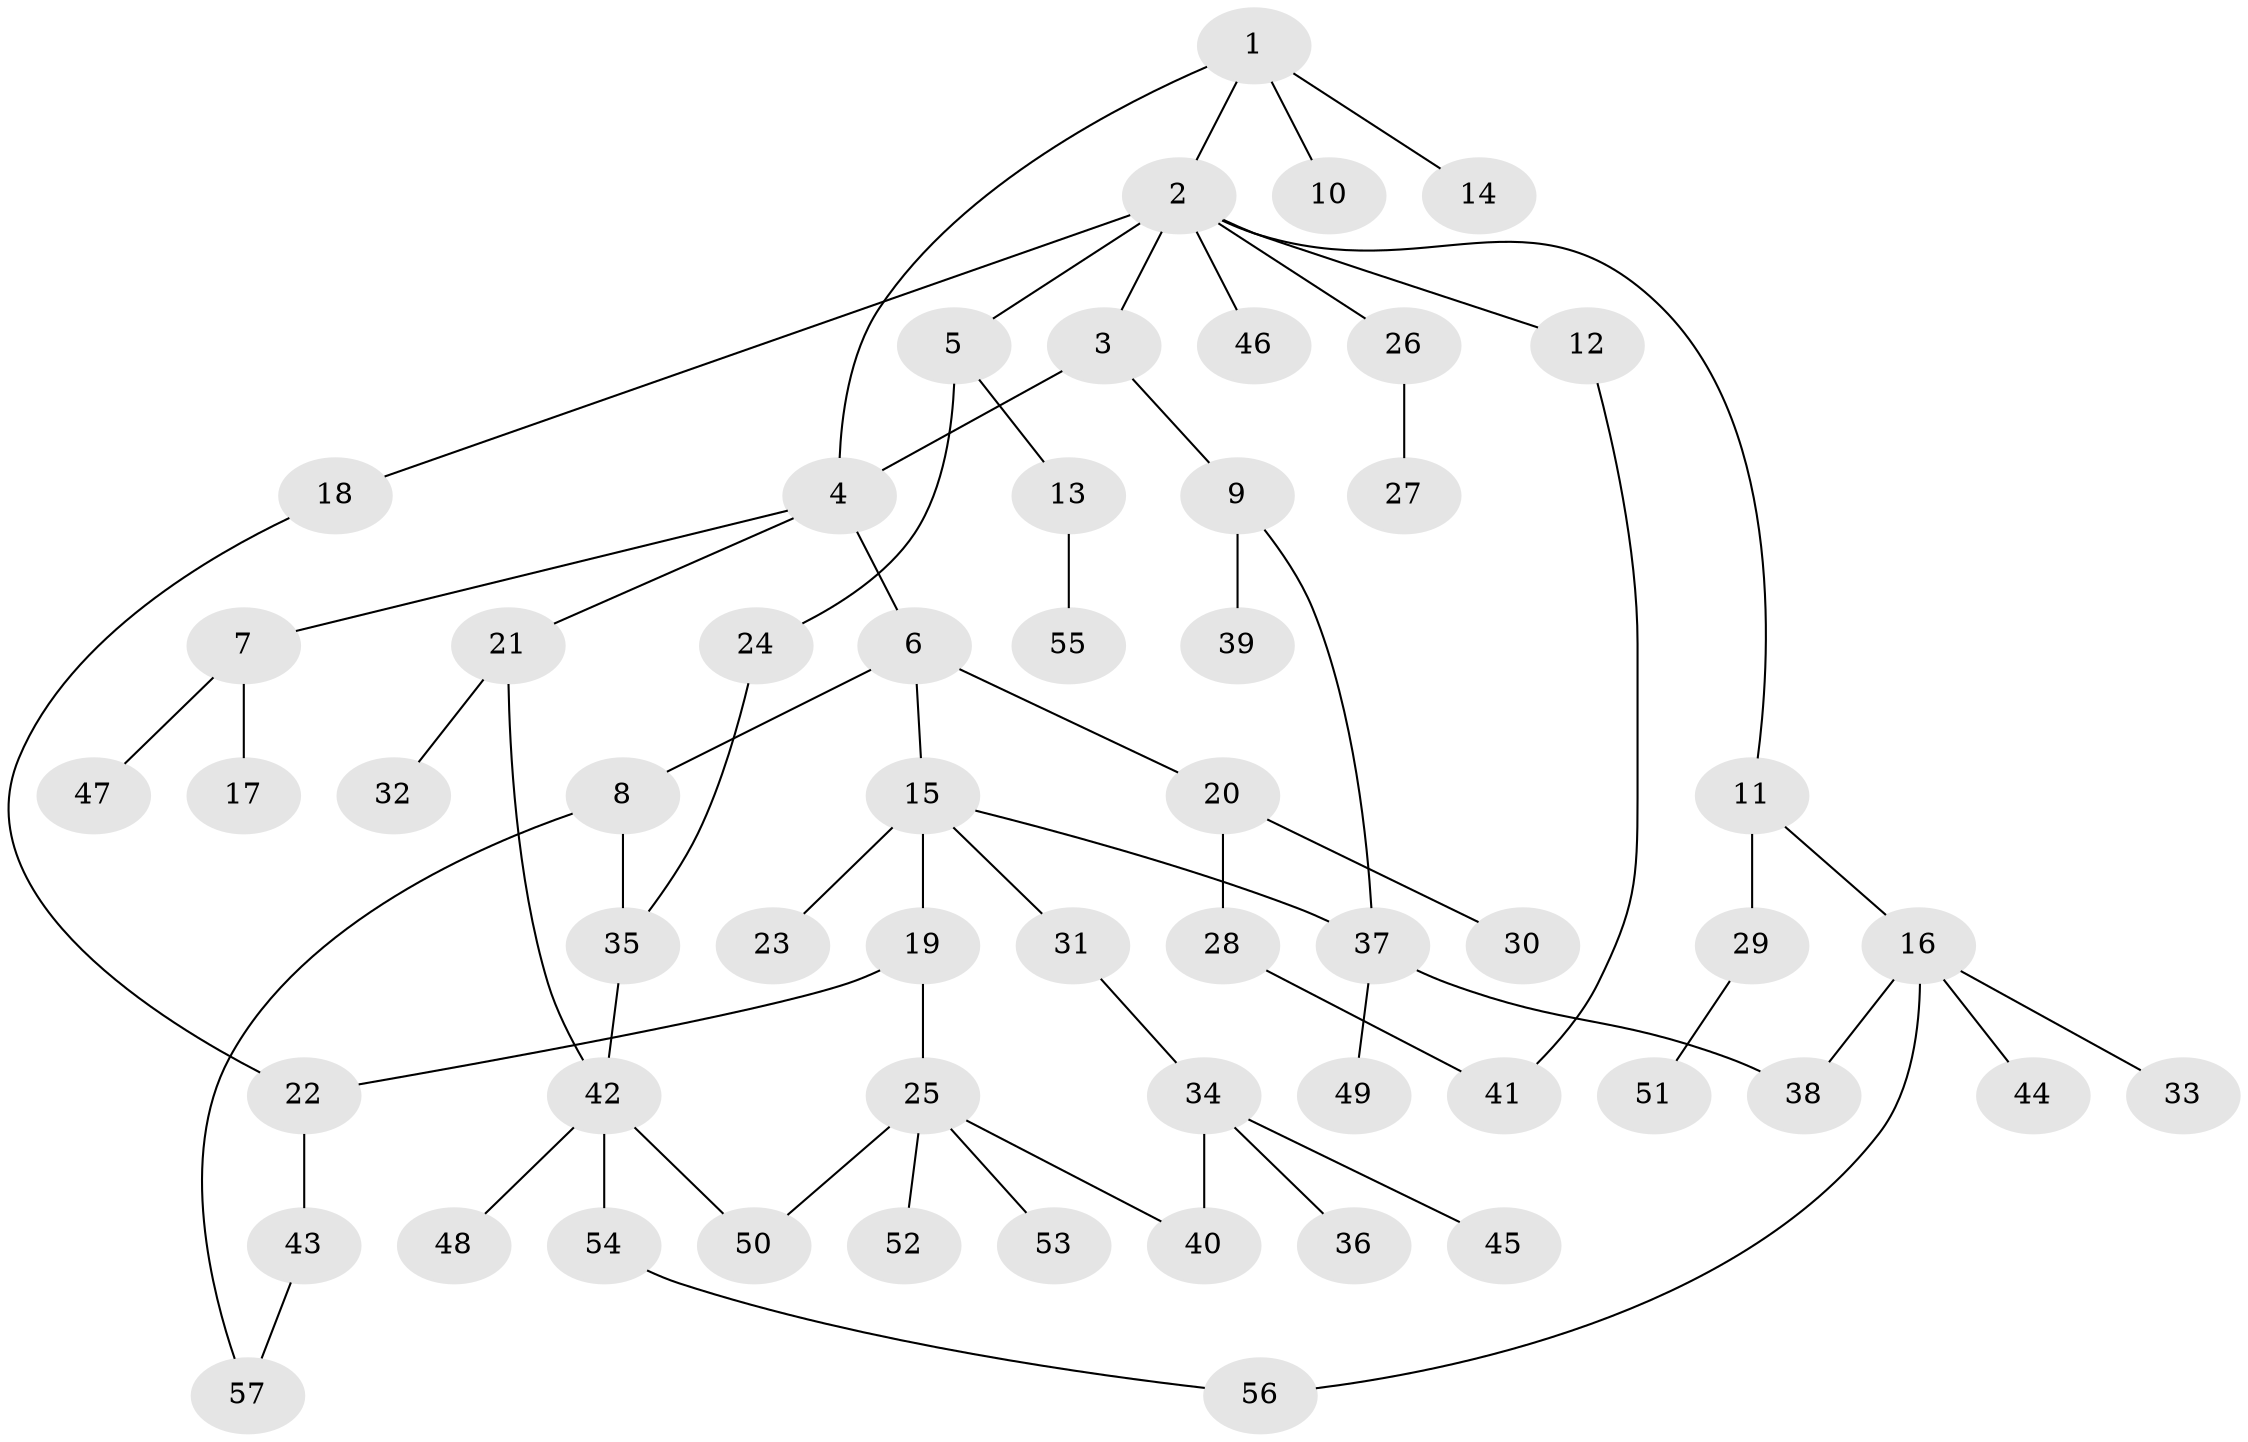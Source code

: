 // Generated by graph-tools (version 1.1) at 2025/49/03/09/25 03:49:20]
// undirected, 57 vertices, 67 edges
graph export_dot {
graph [start="1"]
  node [color=gray90,style=filled];
  1;
  2;
  3;
  4;
  5;
  6;
  7;
  8;
  9;
  10;
  11;
  12;
  13;
  14;
  15;
  16;
  17;
  18;
  19;
  20;
  21;
  22;
  23;
  24;
  25;
  26;
  27;
  28;
  29;
  30;
  31;
  32;
  33;
  34;
  35;
  36;
  37;
  38;
  39;
  40;
  41;
  42;
  43;
  44;
  45;
  46;
  47;
  48;
  49;
  50;
  51;
  52;
  53;
  54;
  55;
  56;
  57;
  1 -- 2;
  1 -- 4;
  1 -- 10;
  1 -- 14;
  2 -- 3;
  2 -- 5;
  2 -- 11;
  2 -- 12;
  2 -- 18;
  2 -- 26;
  2 -- 46;
  3 -- 9;
  3 -- 4;
  4 -- 6;
  4 -- 7;
  4 -- 21;
  5 -- 13;
  5 -- 24;
  6 -- 8;
  6 -- 15;
  6 -- 20;
  7 -- 17;
  7 -- 47;
  8 -- 35;
  8 -- 57;
  9 -- 37;
  9 -- 39;
  11 -- 16;
  11 -- 29;
  12 -- 41;
  13 -- 55;
  15 -- 19;
  15 -- 23;
  15 -- 31;
  15 -- 37;
  16 -- 33;
  16 -- 44;
  16 -- 56;
  16 -- 38;
  18 -- 22;
  19 -- 22;
  19 -- 25;
  20 -- 28;
  20 -- 30;
  21 -- 32;
  21 -- 42;
  22 -- 43;
  24 -- 35;
  25 -- 50;
  25 -- 52;
  25 -- 53;
  25 -- 40;
  26 -- 27;
  28 -- 41;
  29 -- 51;
  31 -- 34;
  34 -- 36;
  34 -- 40;
  34 -- 45;
  35 -- 42;
  37 -- 38;
  37 -- 49;
  42 -- 48;
  42 -- 54;
  42 -- 50;
  43 -- 57;
  54 -- 56;
}
